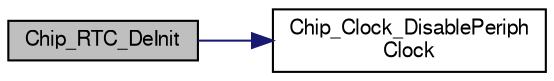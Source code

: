 digraph "Chip_RTC_DeInit"
{
  edge [fontname="FreeSans",fontsize="10",labelfontname="FreeSans",labelfontsize="10"];
  node [fontname="FreeSans",fontsize="10",shape=record];
  rankdir="LR";
  Node1 [label="Chip_RTC_DeInit",height=0.2,width=0.4,color="black", fillcolor="grey75", style="filled", fontcolor="black"];
  Node1 -> Node2 [color="midnightblue",fontsize="10",style="solid"];
  Node2 [label="Chip_Clock_DisablePeriph\lClock",height=0.2,width=0.4,color="black", fillcolor="white", style="filled",URL="$group__CLOCK__17XX__40XX.html#ga1bcb3f29f3cfbe896517e7bb6ebeaf03",tooltip="Disables power and clocking for a peripheral. "];
}
